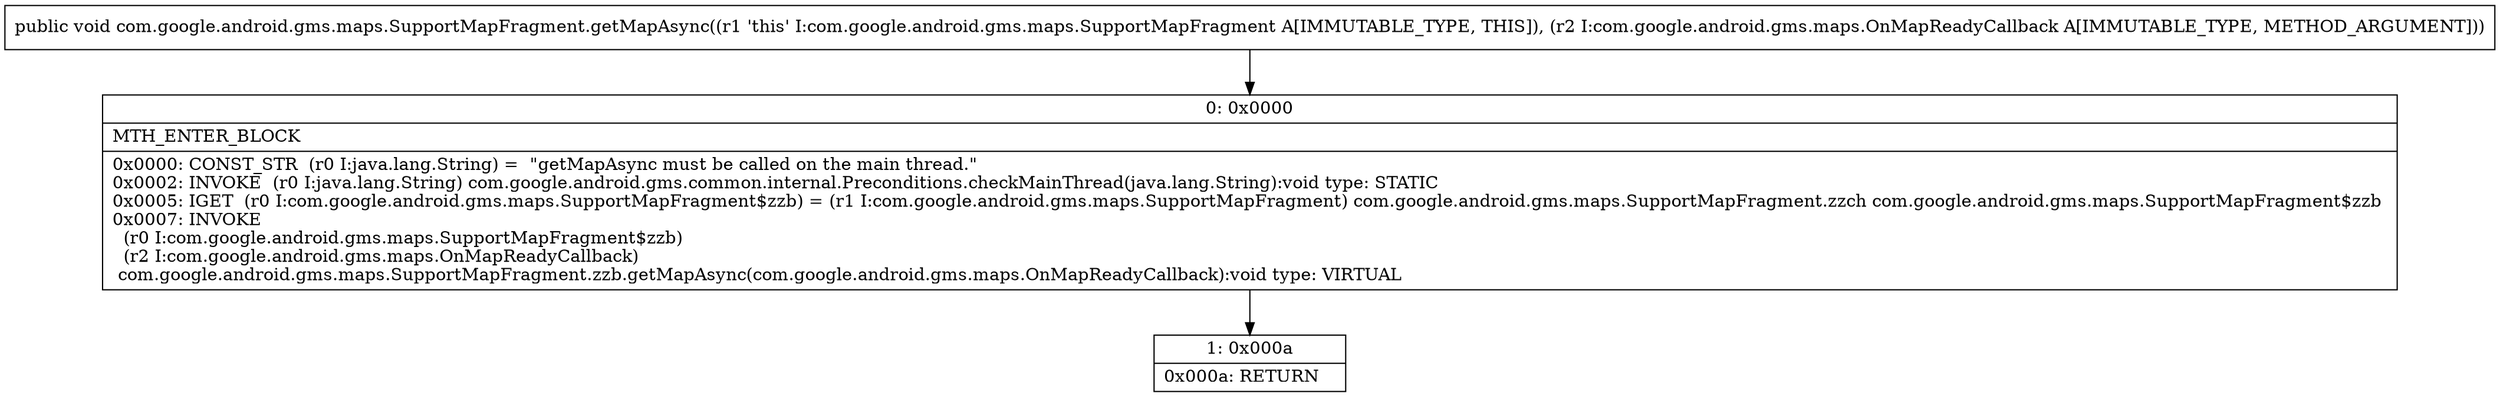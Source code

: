 digraph "CFG forcom.google.android.gms.maps.SupportMapFragment.getMapAsync(Lcom\/google\/android\/gms\/maps\/OnMapReadyCallback;)V" {
Node_0 [shape=record,label="{0\:\ 0x0000|MTH_ENTER_BLOCK\l|0x0000: CONST_STR  (r0 I:java.lang.String) =  \"getMapAsync must be called on the main thread.\" \l0x0002: INVOKE  (r0 I:java.lang.String) com.google.android.gms.common.internal.Preconditions.checkMainThread(java.lang.String):void type: STATIC \l0x0005: IGET  (r0 I:com.google.android.gms.maps.SupportMapFragment$zzb) = (r1 I:com.google.android.gms.maps.SupportMapFragment) com.google.android.gms.maps.SupportMapFragment.zzch com.google.android.gms.maps.SupportMapFragment$zzb \l0x0007: INVOKE  \l  (r0 I:com.google.android.gms.maps.SupportMapFragment$zzb)\l  (r2 I:com.google.android.gms.maps.OnMapReadyCallback)\l com.google.android.gms.maps.SupportMapFragment.zzb.getMapAsync(com.google.android.gms.maps.OnMapReadyCallback):void type: VIRTUAL \l}"];
Node_1 [shape=record,label="{1\:\ 0x000a|0x000a: RETURN   \l}"];
MethodNode[shape=record,label="{public void com.google.android.gms.maps.SupportMapFragment.getMapAsync((r1 'this' I:com.google.android.gms.maps.SupportMapFragment A[IMMUTABLE_TYPE, THIS]), (r2 I:com.google.android.gms.maps.OnMapReadyCallback A[IMMUTABLE_TYPE, METHOD_ARGUMENT])) }"];
MethodNode -> Node_0;
Node_0 -> Node_1;
}

